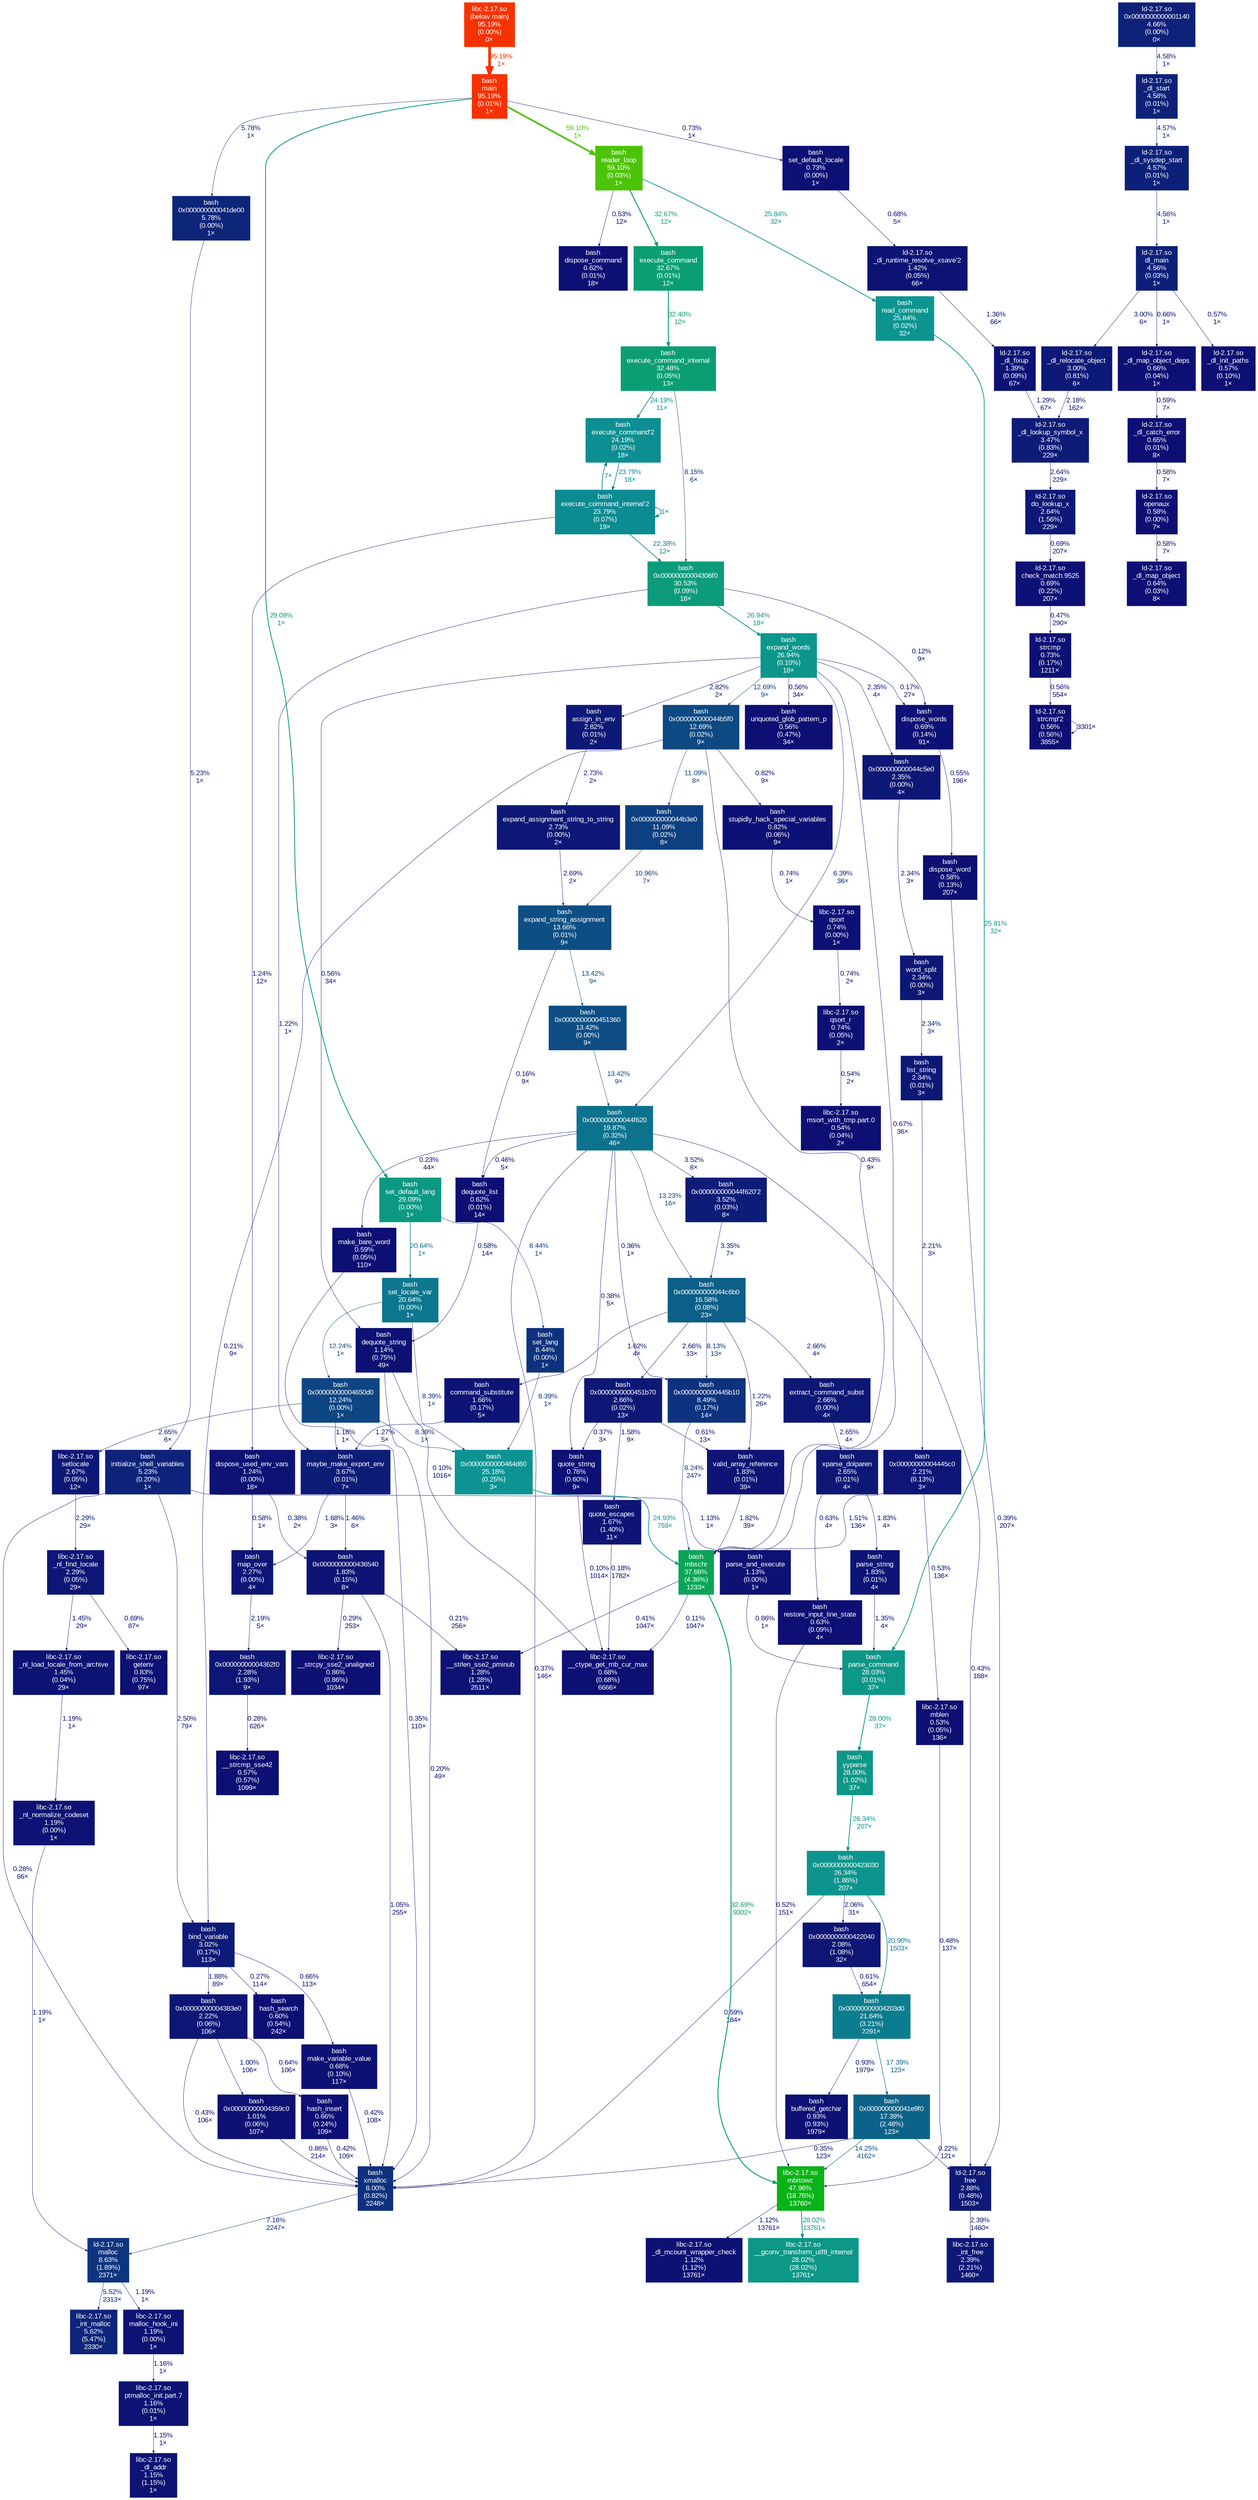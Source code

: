 digraph {
	graph [fontname=Arial, nodesep=0.125, ranksep=0.25];
	node [fontcolor=white, fontname=Arial, height=0, shape=box, style=filled, width=0];
	edge [fontname=Arial];
	"(below main)" [color="#f83101", fontcolor="#ffffff", fontsize="10.00", label="libc-2.17.so\n(below main)\n95.19%\n(0.00%)\n0×"];
	"(below main)" -> main [arrowsize="0.98", color="#f83101", fontcolor="#f83101", fontsize="10.00", label="95.19%\n1×", labeldistance="3.81", penwidth="3.81"];
	"0x0000000000001140" [color="#0d2179", fontcolor="#ffffff", fontsize="10.00", label="ld-2.17.so\n0x0000000000001140\n4.66%\n(0.00%)\n0×"];
	"0x0000000000001140" -> "_dl_start" [arrowsize="0.35", color="#0d2179", fontcolor="#0d2179", fontsize="10.00", label="4.58%\n1×", labeldistance="0.50", penwidth="0.50"];
	"0x000000000041de00" [color="#0d267a", fontcolor="#ffffff", fontsize="10.00", label="bash\n0x000000000041de00\n5.78%\n(0.00%)\n1×"];
	"0x000000000041de00" -> "initialize_shell_variables" [arrowsize="0.35", color="#0d2379", fontcolor="#0d2379", fontsize="10.00", label="5.23%\n1×", labeldistance="0.50", penwidth="0.50"];
	"0x000000000041e9f0" [color="#0c6389", fontcolor="#ffffff", fontsize="10.00", label="bash\n0x000000000041e9f0\n17.39%\n(2.48%)\n123×"];
	"0x000000000041e9f0" -> free [arrowsize="0.35", color="#0d0e73", fontcolor="#0d0e73", fontsize="10.00", label="0.22%\n121×", labeldistance="0.50", penwidth="0.50"];
	"0x000000000041e9f0" -> mbrtowc [arrowsize="0.38", color="#0c5185", fontcolor="#0c5185", fontsize="10.00", label="14.25%\n4162×", labeldistance="0.57", penwidth="0.57"];
	"0x000000000041e9f0" -> xmalloc [arrowsize="0.35", color="#0d0e73", fontcolor="#0d0e73", fontsize="10.00", label="0.35%\n123×", labeldistance="0.50", penwidth="0.50"];
	"0x00000000004203d0" [color="#0c7d8f", fontcolor="#ffffff", fontsize="10.00", label="bash\n0x00000000004203d0\n21.64%\n(3.21%)\n2291×"];
	"0x00000000004203d0" -> "0x000000000041e9f0" [arrowsize="0.42", color="#0c6389", fontcolor="#0c6389", fontsize="10.00", label="17.39%\n123×", labeldistance="0.70", penwidth="0.70"];
	"0x00000000004203d0" -> "buffered_getchar" [arrowsize="0.35", color="#0d1174", fontcolor="#0d1174", fontsize="10.00", label="0.93%\n1979×", labeldistance="0.50", penwidth="0.50"];
	"0x0000000000422040" [color="#0d1575", fontcolor="#ffffff", fontsize="10.00", label="bash\n0x0000000000422040\n2.08%\n(1.08%)\n32×"];
	"0x0000000000422040" -> "0x00000000004203d0" [arrowsize="0.35", color="#0d0f74", fontcolor="#0d0f74", fontsize="10.00", label="0.61%\n654×", labeldistance="0.50", penwidth="0.50"];
	"0x0000000000423030" [color="#0c958e", fontcolor="#ffffff", fontsize="10.00", label="bash\n0x0000000000423030\n26.34%\n(1.86%)\n207×"];
	"0x0000000000423030" -> "0x00000000004203d0" [arrowsize="0.46", color="#0c798e", fontcolor="#0c798e", fontsize="10.00", label="20.90%\n1503×", labeldistance="0.84", penwidth="0.84"];
	"0x0000000000423030" -> "0x0000000000422040" [arrowsize="0.35", color="#0d1575", fontcolor="#0d1575", fontsize="10.00", label="2.06%\n31×", labeldistance="0.50", penwidth="0.50"];
	"0x0000000000423030" -> xmalloc [arrowsize="0.35", color="#0d0f74", fontcolor="#0d0f74", fontsize="10.00", label="0.59%\n184×", labeldistance="0.50", penwidth="0.50"];
	"0x00000000004306f0" [color="#0c9b7b", fontcolor="#ffffff", fontsize="10.00", label="bash\n0x00000000004306f0\n30.53%\n(0.09%)\n18×"];
	"0x00000000004306f0" -> "dispose_words" [arrowsize="0.35", color="#0d0d73", fontcolor="#0d0d73", fontsize="10.00", label="0.12%\n9×", labeldistance="0.50", penwidth="0.50"];
	"0x00000000004306f0" -> "expand_words" [arrowsize="0.52", color="#0c968b", fontcolor="#0c968b", fontsize="10.00", label="26.94%\n18×", labeldistance="1.08", penwidth="1.08"];
	"0x00000000004306f0" -> "maybe_make_export_env" [arrowsize="0.35", color="#0d1274", fontcolor="#0d1274", fontsize="10.00", label="1.22%\n1×", labeldistance="0.50", penwidth="0.50"];
	"0x00000000004359c0" [color="#0d1174", fontcolor="#ffffff", fontsize="10.00", label="bash\n0x00000000004359c0\n1.01%\n(0.06%)\n107×"];
	"0x00000000004359c0" -> xmalloc [arrowsize="0.35", color="#0d1074", fontcolor="#0d1074", fontsize="10.00", label="0.86%\n214×", labeldistance="0.50", penwidth="0.50"];
	"0x00000000004362f0" [color="#0d1676", fontcolor="#ffffff", fontsize="10.00", label="bash\n0x00000000004362f0\n2.28%\n(1.93%)\n9×"];
	"0x00000000004362f0" -> "__strcmp_sse42" [arrowsize="0.35", color="#0d0e73", fontcolor="#0d0e73", fontsize="10.00", label="0.28%\n626×", labeldistance="0.50", penwidth="0.50"];
	"0x0000000000436540" [color="#0d1475", fontcolor="#ffffff", fontsize="10.00", label="bash\n0x0000000000436540\n1.83%\n(0.15%)\n8×"];
	"0x0000000000436540" -> "__strcpy_sse2_unaligned" [arrowsize="0.35", color="#0d0e73", fontcolor="#0d0e73", fontsize="10.00", label="0.29%\n253×", labeldistance="0.50", penwidth="0.50"];
	"0x0000000000436540" -> "__strlen_sse2_pminub" [arrowsize="0.35", color="#0d0e73", fontcolor="#0d0e73", fontsize="10.00", label="0.21%\n256×", labeldistance="0.50", penwidth="0.50"];
	"0x0000000000436540" -> xmalloc [arrowsize="0.35", color="#0d1174", fontcolor="#0d1174", fontsize="10.00", label="1.05%\n255×", labeldistance="0.50", penwidth="0.50"];
	"0x00000000004383e0" [color="#0d1676", fontcolor="#ffffff", fontsize="10.00", label="bash\n0x00000000004383e0\n2.22%\n(0.06%)\n106×"];
	"0x00000000004383e0" -> "0x00000000004359c0" [arrowsize="0.35", color="#0d1174", fontcolor="#0d1174", fontsize="10.00", label="1.00%\n106×", labeldistance="0.50", penwidth="0.50"];
	"0x00000000004383e0" -> "hash_insert" [arrowsize="0.35", color="#0d0f74", fontcolor="#0d0f74", fontsize="10.00", label="0.64%\n106×", labeldistance="0.50", penwidth="0.50"];
	"0x00000000004383e0" -> xmalloc [arrowsize="0.35", color="#0d0f73", fontcolor="#0d0f73", fontsize="10.00", label="0.43%\n106×", labeldistance="0.50", penwidth="0.50"];
	"0x00000000004445c0" [color="#0d1676", fontcolor="#ffffff", fontsize="10.00", label="bash\n0x00000000004445c0\n2.21%\n(0.13%)\n3×"];
	"0x00000000004445c0" -> mblen [arrowsize="0.35", color="#0d0f73", fontcolor="#0d0f73", fontsize="10.00", label="0.53%\n136×", labeldistance="0.50", penwidth="0.50"];
	"0x00000000004445c0" -> mbschr [arrowsize="0.35", color="#0d1375", fontcolor="#0d1375", fontsize="10.00", label="1.51%\n136×", labeldistance="0.50", penwidth="0.50"];
	"0x0000000000445b10" [color="#0d337e", fontcolor="#ffffff", fontsize="10.00", label="bash\n0x0000000000445b10\n8.49%\n(0.17%)\n14×"];
	"0x0000000000445b10" -> mbschr [arrowsize="0.35", color="#0d327d", fontcolor="#0d327d", fontsize="10.00", label="8.24%\n247×", labeldistance="0.50", penwidth="0.50"];
	"0x000000000044b3e0" [color="#0d4081", fontcolor="#ffffff", fontsize="10.00", label="bash\n0x000000000044b3e0\n11.09%\n(0.02%)\n8×"];
	"0x000000000044b3e0" -> "expand_string_assignment" [arrowsize="0.35", color="#0d4081", fontcolor="#0d4081", fontsize="10.00", label="10.96%\n7×", labeldistance="0.50", penwidth="0.50"];
	"0x000000000044b5f0" [color="#0d4983", fontcolor="#ffffff", fontsize="10.00", label="bash\n0x000000000044b5f0\n12.69%\n(0.02%)\n9×"];
	"0x000000000044b5f0" -> "0x000000000044b3e0" [arrowsize="0.35", color="#0d4081", fontcolor="#0d4081", fontsize="10.00", label="11.09%\n8×", labeldistance="0.50", penwidth="0.50"];
	"0x000000000044b5f0" -> "bind_variable" [arrowsize="0.35", color="#0d0e73", fontcolor="#0d0e73", fontsize="10.00", label="0.21%\n9×", labeldistance="0.50", penwidth="0.50"];
	"0x000000000044b5f0" -> mbschr [arrowsize="0.35", color="#0d0f73", fontcolor="#0d0f73", fontsize="10.00", label="0.43%\n9×", labeldistance="0.50", penwidth="0.50"];
	"0x000000000044b5f0" -> "stupidly_hack_special_variables" [arrowsize="0.35", color="#0d1074", fontcolor="#0d1074", fontsize="10.00", label="0.82%\n9×", labeldistance="0.50", penwidth="0.50"];
	"0x000000000044c5e0" [color="#0d1776", fontcolor="#ffffff", fontsize="10.00", label="bash\n0x000000000044c5e0\n2.35%\n(0.00%)\n4×"];
	"0x000000000044c5e0" -> "word_split" [arrowsize="0.35", color="#0d1776", fontcolor="#0d1776", fontsize="10.00", label="2.34%\n3×", labeldistance="0.50", penwidth="0.50"];
	"0x000000000044c6b0" [color="#0c5f88", fontcolor="#ffffff", fontsize="10.00", label="bash\n0x000000000044c6b0\n16.58%\n(0.08%)\n23×"];
	"0x000000000044c6b0" -> "0x0000000000445b10" [arrowsize="0.35", color="#0d317d", fontcolor="#0d317d", fontsize="10.00", label="8.13%\n13×", labeldistance="0.50", penwidth="0.50"];
	"0x000000000044c6b0" -> "0x0000000000451b70" [arrowsize="0.35", color="#0d1876", fontcolor="#0d1876", fontsize="10.00", label="2.66%\n13×", labeldistance="0.50", penwidth="0.50"];
	"0x000000000044c6b0" -> "command_substitute" [arrowsize="0.35", color="#0d1375", fontcolor="#0d1375", fontsize="10.00", label="1.62%\n4×", labeldistance="0.50", penwidth="0.50"];
	"0x000000000044c6b0" -> "extract_command_subst" [arrowsize="0.35", color="#0d1876", fontcolor="#0d1876", fontsize="10.00", label="2.66%\n4×", labeldistance="0.50", penwidth="0.50"];
	"0x000000000044c6b0" -> "valid_array_reference" [arrowsize="0.35", color="#0d1274", fontcolor="#0d1274", fontsize="10.00", label="1.22%\n26×", labeldistance="0.50", penwidth="0.50"];
	"0x000000000044f620" [color="#0c728d", fontcolor="#ffffff", fontsize="10.00", label="bash\n0x000000000044f620\n19.87%\n(0.32%)\n46×"];
	"0x000000000044f620" -> "0x0000000000445b10" [arrowsize="0.35", color="#0d0e73", fontcolor="#0d0e73", fontsize="10.00", label="0.36%\n1×", labeldistance="0.50", penwidth="0.50"];
	"0x000000000044f620" -> "0x000000000044c6b0" [arrowsize="0.36", color="#0d4c84", fontcolor="#0d4c84", fontsize="10.00", label="13.23%\n16×", labeldistance="0.53", penwidth="0.53"];
	"0x000000000044f620" -> "0x000000000044f620'2" [arrowsize="0.35", color="#0d1c77", fontcolor="#0d1c77", fontsize="10.00", label="3.52%\n8×", labeldistance="0.50", penwidth="0.50"];
	"0x000000000044f620" -> "dequote_list" [arrowsize="0.35", color="#0d0f73", fontcolor="#0d0f73", fontsize="10.00", label="0.46%\n5×", labeldistance="0.50", penwidth="0.50"];
	"0x000000000044f620" -> free [arrowsize="0.35", color="#0d0e73", fontcolor="#0d0e73", fontsize="10.00", label="0.43%\n168×", labeldistance="0.50", penwidth="0.50"];
	"0x000000000044f620" -> "make_bare_word" [arrowsize="0.35", color="#0d0e73", fontcolor="#0d0e73", fontsize="10.00", label="0.23%\n44×", labeldistance="0.50", penwidth="0.50"];
	"0x000000000044f620" -> "quote_string" [arrowsize="0.35", color="#0d0e73", fontcolor="#0d0e73", fontsize="10.00", label="0.38%\n5×", labeldistance="0.50", penwidth="0.50"];
	"0x000000000044f620" -> xmalloc [arrowsize="0.35", color="#0d0e73", fontcolor="#0d0e73", fontsize="10.00", label="0.37%\n146×", labeldistance="0.50", penwidth="0.50"];
	"0x000000000044f620'2" [color="#0d1c77", fontcolor="#ffffff", fontsize="10.00", label="bash\n0x000000000044f620'2\n3.52%\n(0.03%)\n8×"];
	"0x000000000044f620'2" -> "0x000000000044c6b0" [arrowsize="0.35", color="#0d1b77", fontcolor="#0d1b77", fontsize="10.00", label="3.35%\n7×", labeldistance="0.50", penwidth="0.50"];
	"0x0000000000451360" [color="#0d4d84", fontcolor="#ffffff", fontsize="10.00", label="bash\n0x0000000000451360\n13.42%\n(0.00%)\n9×"];
	"0x0000000000451360" -> "0x000000000044f620" [arrowsize="0.37", color="#0d4d84", fontcolor="#0d4d84", fontsize="10.00", label="13.42%\n9×", labeldistance="0.54", penwidth="0.54"];
	"0x0000000000451b70" [color="#0d1876", fontcolor="#ffffff", fontsize="10.00", label="bash\n0x0000000000451b70\n2.66%\n(0.02%)\n13×"];
	"0x0000000000451b70" -> "quote_escapes" [arrowsize="0.35", color="#0d1375", fontcolor="#0d1375", fontsize="10.00", label="1.58%\n9×", labeldistance="0.50", penwidth="0.50"];
	"0x0000000000451b70" -> "quote_string" [arrowsize="0.35", color="#0d0e73", fontcolor="#0d0e73", fontsize="10.00", label="0.37%\n3×", labeldistance="0.50", penwidth="0.50"];
	"0x0000000000451b70" -> "valid_array_reference" [arrowsize="0.35", color="#0d0f74", fontcolor="#0d0f74", fontsize="10.00", label="0.61%\n13×", labeldistance="0.50", penwidth="0.50"];
	"0x0000000000464d60" [color="#0c9493", fontcolor="#ffffff", fontsize="10.00", label="bash\n0x0000000000464d60\n25.18%\n(0.25%)\n3×"];
	"0x0000000000464d60" -> mbschr [arrowsize="0.50", color="#0c9393", fontcolor="#0c9393", fontsize="10.00", label="24.93%\n759×", labeldistance="1.00", penwidth="1.00"];
	"0x00000000004650d0" [color="#0d4683", fontcolor="#ffffff", fontsize="10.00", label="bash\n0x00000000004650d0\n12.24%\n(0.00%)\n1×"];
	"0x00000000004650d0" -> "0x0000000000464d60" [arrowsize="0.35", color="#0d337e", fontcolor="#0d337e", fontsize="10.00", label="8.39%\n1×", labeldistance="0.50", penwidth="0.50"];
	"0x00000000004650d0" -> "maybe_make_export_env" [arrowsize="0.35", color="#0d1274", fontcolor="#0d1274", fontsize="10.00", label="1.18%\n1×", labeldistance="0.50", penwidth="0.50"];
	"0x00000000004650d0" -> setlocale [arrowsize="0.35", color="#0d1876", fontcolor="#0d1876", fontsize="10.00", label="2.65%\n6×", labeldistance="0.50", penwidth="0.50"];
	"__ctype_get_mb_cur_max" [color="#0d1074", fontcolor="#ffffff", fontsize="10.00", label="libc-2.17.so\n__ctype_get_mb_cur_max\n0.68%\n(0.68%)\n6666×"];
	"__gconv_transform_utf8_internal" [color="#0c9787", fontcolor="#ffffff", fontsize="10.00", label="libc-2.17.so\n__gconv_transform_utf8_internal\n28.02%\n(28.02%)\n13761×"];
	"__strcmp_sse42" [color="#0d0f73", fontcolor="#ffffff", fontsize="10.00", label="libc-2.17.so\n__strcmp_sse42\n0.57%\n(0.57%)\n1099×"];
	"__strcpy_sse2_unaligned" [color="#0d1074", fontcolor="#ffffff", fontsize="10.00", label="libc-2.17.so\n__strcpy_sse2_unaligned\n0.86%\n(0.86%)\n1034×"];
	"__strlen_sse2_pminub" [color="#0d1274", fontcolor="#ffffff", fontsize="10.00", label="libc-2.17.so\n__strlen_sse2_pminub\n1.28%\n(1.28%)\n2511×"];
	"_dl_addr" [color="#0d1274", fontcolor="#ffffff", fontsize="10.00", label="libc-2.17.so\n_dl_addr\n1.15%\n(1.15%)\n1×"];
	"_dl_catch_error" [color="#0d0f74", fontcolor="#ffffff", fontsize="10.00", label="ld-2.17.so\n_dl_catch_error\n0.65%\n(0.01%)\n8×"];
	"_dl_catch_error" -> openaux [arrowsize="0.35", color="#0d0f73", fontcolor="#0d0f73", fontsize="10.00", label="0.58%\n7×", labeldistance="0.50", penwidth="0.50"];
	"_dl_fixup" [color="#0d1375", fontcolor="#ffffff", fontsize="10.00", label="ld-2.17.so\n_dl_fixup\n1.39%\n(0.09%)\n67×"];
	"_dl_fixup" -> "_dl_lookup_symbol_x" [arrowsize="0.35", color="#0d1274", fontcolor="#0d1274", fontsize="10.00", label="1.29%\n67×", labeldistance="0.50", penwidth="0.50"];
	"_dl_init_paths" [color="#0d0f73", fontcolor="#ffffff", fontsize="10.00", label="ld-2.17.so\n_dl_init_paths\n0.57%\n(0.10%)\n1×"];
	"_dl_lookup_symbol_x" [color="#0d1c77", fontcolor="#ffffff", fontsize="10.00", label="ld-2.17.so\n_dl_lookup_symbol_x\n3.47%\n(0.83%)\n229×"];
	"_dl_lookup_symbol_x" -> "do_lookup_x" [arrowsize="0.35", color="#0d1876", fontcolor="#0d1876", fontsize="10.00", label="2.64%\n229×", labeldistance="0.50", penwidth="0.50"];
	"_dl_map_object" [color="#0d0f74", fontcolor="#ffffff", fontsize="10.00", label="ld-2.17.so\n_dl_map_object\n0.64%\n(0.03%)\n8×"];
	"_dl_map_object_deps" [color="#0d0f74", fontcolor="#ffffff", fontsize="10.00", label="ld-2.17.so\n_dl_map_object_deps\n0.66%\n(0.04%)\n1×"];
	"_dl_map_object_deps" -> "_dl_catch_error" [arrowsize="0.35", color="#0d0f74", fontcolor="#0d0f74", fontsize="10.00", label="0.59%\n7×", labeldistance="0.50", penwidth="0.50"];
	"_dl_mcount_wrapper_check" [color="#0d1174", fontcolor="#ffffff", fontsize="10.00", label="libc-2.17.so\n_dl_mcount_wrapper_check\n1.12%\n(1.12%)\n13761×"];
	"_dl_relocate_object" [color="#0d1977", fontcolor="#ffffff", fontsize="10.00", label="ld-2.17.so\n_dl_relocate_object\n3.00%\n(0.81%)\n6×"];
	"_dl_relocate_object" -> "_dl_lookup_symbol_x" [arrowsize="0.35", color="#0d1676", fontcolor="#0d1676", fontsize="10.00", label="2.18%\n162×", labeldistance="0.50", penwidth="0.50"];
	"_dl_runtime_resolve_xsave'2" [color="#0d1375", fontcolor="#ffffff", fontsize="10.00", label="ld-2.17.so\n_dl_runtime_resolve_xsave'2\n1.42%\n(0.05%)\n66×"];
	"_dl_runtime_resolve_xsave'2" -> "_dl_fixup" [arrowsize="0.35", color="#0d1274", fontcolor="#0d1274", fontsize="10.00", label="1.36%\n66×", labeldistance="0.50", penwidth="0.50"];
	"_dl_start" [color="#0d2179", fontcolor="#ffffff", fontsize="10.00", label="ld-2.17.so\n_dl_start\n4.58%\n(0.01%)\n1×"];
	"_dl_start" -> "_dl_sysdep_start" [arrowsize="0.35", color="#0d2079", fontcolor="#0d2079", fontsize="10.00", label="4.57%\n1×", labeldistance="0.50", penwidth="0.50"];
	"_dl_sysdep_start" [color="#0d2079", fontcolor="#ffffff", fontsize="10.00", label="ld-2.17.so\n_dl_sysdep_start\n4.57%\n(0.01%)\n1×"];
	"_dl_sysdep_start" -> "dl_main" [arrowsize="0.35", color="#0d2079", fontcolor="#0d2079", fontsize="10.00", label="4.56%\n1×", labeldistance="0.50", penwidth="0.50"];
	"_int_free" [color="#0d1776", fontcolor="#ffffff", fontsize="10.00", label="libc-2.17.so\n_int_free\n2.39%\n(2.21%)\n1460×"];
	"_int_malloc" [color="#0d257a", fontcolor="#ffffff", fontsize="10.00", label="libc-2.17.so\n_int_malloc\n5.62%\n(5.47%)\n2330×"];
	"_nl_find_locale" [color="#0d1676", fontcolor="#ffffff", fontsize="10.00", label="libc-2.17.so\n_nl_find_locale\n2.29%\n(0.05%)\n29×"];
	"_nl_find_locale" -> "_nl_load_locale_from_archive" [arrowsize="0.35", color="#0d1375", fontcolor="#0d1375", fontsize="10.00", label="1.45%\n29×", labeldistance="0.50", penwidth="0.50"];
	"_nl_find_locale" -> getenv [arrowsize="0.35", color="#0d1074", fontcolor="#0d1074", fontsize="10.00", label="0.69%\n87×", labeldistance="0.50", penwidth="0.50"];
	"_nl_load_locale_from_archive" [color="#0d1375", fontcolor="#ffffff", fontsize="10.00", label="libc-2.17.so\n_nl_load_locale_from_archive\n1.45%\n(0.04%)\n29×"];
	"_nl_load_locale_from_archive" -> "_nl_normalize_codeset" [arrowsize="0.35", color="#0d1274", fontcolor="#0d1274", fontsize="10.00", label="1.19%\n1×", labeldistance="0.50", penwidth="0.50"];
	"_nl_normalize_codeset" [color="#0d1274", fontcolor="#ffffff", fontsize="10.00", label="libc-2.17.so\n_nl_normalize_codeset\n1.19%\n(0.00%)\n1×"];
	"_nl_normalize_codeset" -> malloc [arrowsize="0.35", color="#0d1274", fontcolor="#0d1274", fontsize="10.00", label="1.19%\n1×", labeldistance="0.50", penwidth="0.50"];
	"assign_in_env" [color="#0d1976", fontcolor="#ffffff", fontsize="10.00", label="bash\nassign_in_env\n2.82%\n(0.01%)\n2×"];
	"assign_in_env" -> "expand_assignment_string_to_string" [arrowsize="0.35", color="#0d1876", fontcolor="#0d1876", fontsize="10.00", label="2.73%\n2×", labeldistance="0.50", penwidth="0.50"];
	"bind_variable" [color="#0d1a77", fontcolor="#ffffff", fontsize="10.00", label="bash\nbind_variable\n3.02%\n(0.17%)\n113×"];
	"bind_variable" -> "0x00000000004383e0" [arrowsize="0.35", color="#0d1575", fontcolor="#0d1575", fontsize="10.00", label="1.88%\n89×", labeldistance="0.50", penwidth="0.50"];
	"bind_variable" -> "hash_search" [arrowsize="0.35", color="#0d0e73", fontcolor="#0d0e73", fontsize="10.00", label="0.27%\n114×", labeldistance="0.50", penwidth="0.50"];
	"bind_variable" -> "make_variable_value" [arrowsize="0.35", color="#0d0f74", fontcolor="#0d0f74", fontsize="10.00", label="0.66%\n113×", labeldistance="0.50", penwidth="0.50"];
	"buffered_getchar" [color="#0d1174", fontcolor="#ffffff", fontsize="10.00", label="bash\nbuffered_getchar\n0.93%\n(0.93%)\n1979×"];
	"check_match.9525" [color="#0d1074", fontcolor="#ffffff", fontsize="10.00", label="ld-2.17.so\ncheck_match.9525\n0.69%\n(0.22%)\n207×"];
	"check_match.9525" -> strcmp [arrowsize="0.35", color="#0d0f73", fontcolor="#0d0f73", fontsize="10.00", label="0.47%\n290×", labeldistance="0.50", penwidth="0.50"];
	"command_substitute" [color="#0d1475", fontcolor="#ffffff", fontsize="10.00", label="bash\ncommand_substitute\n1.66%\n(0.17%)\n5×"];
	"command_substitute" -> "maybe_make_export_env" [arrowsize="0.35", color="#0d1274", fontcolor="#0d1274", fontsize="10.00", label="1.27%\n5×", labeldistance="0.50", penwidth="0.50"];
	"dequote_list" [color="#0d0f74", fontcolor="#ffffff", fontsize="10.00", label="bash\ndequote_list\n0.62%\n(0.01%)\n14×"];
	"dequote_list" -> "dequote_string" [arrowsize="0.35", color="#0d0f73", fontcolor="#0d0f73", fontsize="10.00", label="0.58%\n14×", labeldistance="0.50", penwidth="0.50"];
	"dequote_string" [color="#0d1174", fontcolor="#ffffff", fontsize="10.00", label="bash\ndequote_string\n1.14%\n(0.75%)\n49×"];
	"dequote_string" -> "__ctype_get_mb_cur_max" [arrowsize="0.35", color="#0d0d73", fontcolor="#0d0d73", fontsize="10.00", label="0.10%\n1016×", labeldistance="0.50", penwidth="0.50"];
	"dequote_string" -> xmalloc [arrowsize="0.35", color="#0d0e73", fontcolor="#0d0e73", fontsize="10.00", label="0.20%\n49×", labeldistance="0.50", penwidth="0.50"];
	"dispose_command" [color="#0d0f74", fontcolor="#ffffff", fontsize="10.00", label="bash\ndispose_command\n0.62%\n(0.01%)\n18×"];
	"dispose_used_env_vars" [color="#0d1274", fontcolor="#ffffff", fontsize="10.00", label="bash\ndispose_used_env_vars\n1.24%\n(0.00%)\n18×"];
	"dispose_used_env_vars" -> "0x0000000000436540" [arrowsize="0.35", color="#0d0e73", fontcolor="#0d0e73", fontsize="10.00", label="0.38%\n2×", labeldistance="0.50", penwidth="0.50"];
	"dispose_used_env_vars" -> "map_over" [arrowsize="0.35", color="#0d0f73", fontcolor="#0d0f73", fontsize="10.00", label="0.58%\n1×", labeldistance="0.50", penwidth="0.50"];
	"dispose_word" [color="#0d0f73", fontcolor="#ffffff", fontsize="10.00", label="bash\ndispose_word\n0.58%\n(0.13%)\n207×"];
	"dispose_word" -> free [arrowsize="0.35", color="#0d0e73", fontcolor="#0d0e73", fontsize="10.00", label="0.39%\n207×", labeldistance="0.50", penwidth="0.50"];
	"dispose_words" [color="#0d1074", fontcolor="#ffffff", fontsize="10.00", label="bash\ndispose_words\n0.69%\n(0.14%)\n91×"];
	"dispose_words" -> "dispose_word" [arrowsize="0.35", color="#0d0f73", fontcolor="#0d0f73", fontsize="10.00", label="0.55%\n196×", labeldistance="0.50", penwidth="0.50"];
	"dl_main" [color="#0d2079", fontcolor="#ffffff", fontsize="10.00", label="ld-2.17.so\ndl_main\n4.56%\n(0.03%)\n1×"];
	"dl_main" -> "_dl_init_paths" [arrowsize="0.35", color="#0d0f73", fontcolor="#0d0f73", fontsize="10.00", label="0.57%\n1×", labeldistance="0.50", penwidth="0.50"];
	"dl_main" -> "_dl_map_object_deps" [arrowsize="0.35", color="#0d0f74", fontcolor="#0d0f74", fontsize="10.00", label="0.66%\n1×", labeldistance="0.50", penwidth="0.50"];
	"dl_main" -> "_dl_relocate_object" [arrowsize="0.35", color="#0d1977", fontcolor="#0d1977", fontsize="10.00", label="3.00%\n6×", labeldistance="0.50", penwidth="0.50"];
	"do_lookup_x" [color="#0d1876", fontcolor="#ffffff", fontsize="10.00", label="ld-2.17.so\ndo_lookup_x\n2.64%\n(1.56%)\n229×"];
	"do_lookup_x" -> "check_match.9525" [arrowsize="0.35", color="#0d1074", fontcolor="#0d1074", fontsize="10.00", label="0.69%\n207×", labeldistance="0.50", penwidth="0.50"];
	"execute_command" [color="#0b9e71", fontcolor="#ffffff", fontsize="10.00", label="bash\nexecute_command\n32.67%\n(0.01%)\n12×"];
	"execute_command" -> "execute_command_internal" [arrowsize="0.57", color="#0b9d72", fontcolor="#0b9d72", fontsize="10.00", label="32.40%\n12×", labeldistance="1.30", penwidth="1.30"];
	"execute_command'2" [color="#0c8e92", fontcolor="#ffffff", fontsize="10.00", label="bash\nexecute_command'2\n24.19%\n(0.02%)\n18×"];
	"execute_command'2" -> "execute_command_internal'2" [arrowsize="0.49", color="#0c8b92", fontcolor="#0c8b92", fontsize="10.00", label="23.79%\n18×", labeldistance="0.95", penwidth="0.95"];
	"execute_command_internal" [color="#0b9e72", fontcolor="#ffffff", fontsize="10.00", label="bash\nexecute_command_internal\n32.48%\n(0.05%)\n13×"];
	"execute_command_internal" -> "0x00000000004306f0" [arrowsize="0.35", color="#0d317d", fontcolor="#0d317d", fontsize="10.00", label="8.15%\n6×", labeldistance="0.50", penwidth="0.50"];
	"execute_command_internal" -> "execute_command'2" [arrowsize="0.49", color="#0c8e92", fontcolor="#0c8e92", fontsize="10.00", label="24.19%\n11×", labeldistance="0.97", penwidth="0.97"];
	"execute_command_internal'2" [color="#0c8b92", fontcolor="#ffffff", fontsize="10.00", label="bash\nexecute_command_internal'2\n23.79%\n(0.07%)\n19×"];
	"execute_command_internal'2" -> "0x00000000004306f0" [arrowsize="0.47", color="#0c8290", fontcolor="#0c8290", fontsize="10.00", label="22.38%\n12×", labeldistance="0.90", penwidth="0.90"];
	"execute_command_internal'2" -> "dispose_used_env_vars" [arrowsize="0.35", color="#0d1274", fontcolor="#0d1274", fontsize="10.00", label="1.24%\n12×", labeldistance="0.50", penwidth="0.50"];
	"execute_command_internal'2" -> "execute_command'2" [arrowsize="0.49", color="#0c8b92", fontcolor="#0c8b92", fontsize="10.00", label="7×", labeldistance="0.95", penwidth="0.95"];
	"execute_command_internal'2" -> "execute_command_internal'2" [arrowsize="0.49", color="#0c8b92", fontcolor="#0c8b92", fontsize="10.00", label="1×", labeldistance="0.95", penwidth="0.95"];
	"expand_assignment_string_to_string" [color="#0d1876", fontcolor="#ffffff", fontsize="10.00", label="bash\nexpand_assignment_string_to_string\n2.73%\n(0.00%)\n2×"];
	"expand_assignment_string_to_string" -> "expand_string_assignment" [arrowsize="0.35", color="#0d1876", fontcolor="#0d1876", fontsize="10.00", label="2.69%\n2×", labeldistance="0.50", penwidth="0.50"];
	"expand_string_assignment" [color="#0d4e84", fontcolor="#ffffff", fontsize="10.00", label="bash\nexpand_string_assignment\n13.66%\n(0.01%)\n9×"];
	"expand_string_assignment" -> "0x0000000000451360" [arrowsize="0.37", color="#0d4d84", fontcolor="#0d4d84", fontsize="10.00", label="13.42%\n9×", labeldistance="0.54", penwidth="0.54"];
	"expand_string_assignment" -> "dequote_list" [arrowsize="0.35", color="#0d0d73", fontcolor="#0d0d73", fontsize="10.00", label="0.16%\n9×", labeldistance="0.50", penwidth="0.50"];
	"expand_words" [color="#0c968b", fontcolor="#ffffff", fontsize="10.00", label="bash\nexpand_words\n26.94%\n(0.10%)\n18×"];
	"expand_words" -> "0x000000000044b5f0" [arrowsize="0.36", color="#0d4983", fontcolor="#0d4983", fontsize="10.00", label="12.69%\n9×", labeldistance="0.51", penwidth="0.51"];
	"expand_words" -> "0x000000000044c5e0" [arrowsize="0.35", color="#0d1776", fontcolor="#0d1776", fontsize="10.00", label="2.35%\n4×", labeldistance="0.50", penwidth="0.50"];
	"expand_words" -> "0x000000000044f620" [arrowsize="0.35", color="#0d297b", fontcolor="#0d297b", fontsize="10.00", label="6.39%\n36×", labeldistance="0.50", penwidth="0.50"];
	"expand_words" -> "assign_in_env" [arrowsize="0.35", color="#0d1976", fontcolor="#0d1976", fontsize="10.00", label="2.82%\n2×", labeldistance="0.50", penwidth="0.50"];
	"expand_words" -> "dequote_string" [arrowsize="0.35", color="#0d0f73", fontcolor="#0d0f73", fontsize="10.00", label="0.56%\n34×", labeldistance="0.50", penwidth="0.50"];
	"expand_words" -> "dispose_words" [arrowsize="0.35", color="#0d0d73", fontcolor="#0d0d73", fontsize="10.00", label="0.17%\n27×", labeldistance="0.50", penwidth="0.50"];
	"expand_words" -> mbschr [arrowsize="0.35", color="#0d1074", fontcolor="#0d1074", fontsize="10.00", label="0.67%\n36×", labeldistance="0.50", penwidth="0.50"];
	"expand_words" -> "unquoted_glob_pattern_p" [arrowsize="0.35", color="#0d0f73", fontcolor="#0d0f73", fontsize="10.00", label="0.56%\n34×", labeldistance="0.50", penwidth="0.50"];
	"extract_command_subst" [color="#0d1876", fontcolor="#ffffff", fontsize="10.00", label="bash\nextract_command_subst\n2.66%\n(0.00%)\n4×"];
	"extract_command_subst" -> "xparse_dolparen" [arrowsize="0.35", color="#0d1876", fontcolor="#0d1876", fontsize="10.00", label="2.65%\n4×", labeldistance="0.50", penwidth="0.50"];
	free [color="#0d1976", fontcolor="#ffffff", fontsize="10.00", label="ld-2.17.so\nfree\n2.88%\n(0.48%)\n1503×"];
	free -> "_int_free" [arrowsize="0.35", color="#0d1776", fontcolor="#0d1776", fontsize="10.00", label="2.39%\n1460×", labeldistance="0.50", penwidth="0.50"];
	getenv [color="#0d1074", fontcolor="#ffffff", fontsize="10.00", label="libc-2.17.so\ngetenv\n0.83%\n(0.75%)\n97×"];
	"hash_insert" [color="#0d0f74", fontcolor="#ffffff", fontsize="10.00", label="bash\nhash_insert\n0.66%\n(0.24%)\n109×"];
	"hash_insert" -> xmalloc [arrowsize="0.35", color="#0d0e73", fontcolor="#0d0e73", fontsize="10.00", label="0.42%\n109×", labeldistance="0.50", penwidth="0.50"];
	"hash_search" [color="#0d0f74", fontcolor="#ffffff", fontsize="10.00", label="bash\nhash_search\n0.60%\n(0.54%)\n242×"];
	"initialize_shell_variables" [color="#0d2379", fontcolor="#ffffff", fontsize="10.00", label="bash\ninitialize_shell_variables\n5.23%\n(0.20%)\n1×"];
	"initialize_shell_variables" -> "bind_variable" [arrowsize="0.35", color="#0d1776", fontcolor="#0d1776", fontsize="10.00", label="2.50%\n79×", labeldistance="0.50", penwidth="0.50"];
	"initialize_shell_variables" -> "parse_and_execute" [arrowsize="0.35", color="#0d1174", fontcolor="#0d1174", fontsize="10.00", label="1.13%\n1×", labeldistance="0.50", penwidth="0.50"];
	"initialize_shell_variables" -> xmalloc [arrowsize="0.35", color="#0d0e73", fontcolor="#0d0e73", fontsize="10.00", label="0.28%\n66×", labeldistance="0.50", penwidth="0.50"];
	"list_string" [color="#0d1776", fontcolor="#ffffff", fontsize="10.00", label="bash\nlist_string\n2.34%\n(0.01%)\n3×"];
	"list_string" -> "0x00000000004445c0" [arrowsize="0.35", color="#0d1676", fontcolor="#0d1676", fontsize="10.00", label="2.21%\n3×", labeldistance="0.50", penwidth="0.50"];
	main [color="#f83101", fontcolor="#ffffff", fontsize="10.00", label="bash\nmain\n95.19%\n(0.01%)\n1×"];
	main -> "0x000000000041de00" [arrowsize="0.35", color="#0d267a", fontcolor="#0d267a", fontsize="10.00", label="5.78%\n1×", labeldistance="0.50", penwidth="0.50"];
	main -> "reader_loop" [arrowsize="0.77", color="#4cc308", fontcolor="#4cc308", fontsize="10.00", label="59.10%\n1×", labeldistance="2.36", penwidth="2.36"];
	main -> "set_default_lang" [arrowsize="0.54", color="#0c9982", fontcolor="#0c9982", fontsize="10.00", label="29.09%\n1×", labeldistance="1.16", penwidth="1.16"];
	main -> "set_default_locale" [arrowsize="0.35", color="#0d1074", fontcolor="#0d1074", fontsize="10.00", label="0.73%\n1×", labeldistance="0.50", penwidth="0.50"];
	"make_bare_word" [color="#0d0f74", fontcolor="#ffffff", fontsize="10.00", label="bash\nmake_bare_word\n0.59%\n(0.05%)\n110×"];
	"make_bare_word" -> xmalloc [arrowsize="0.35", color="#0d0e73", fontcolor="#0d0e73", fontsize="10.00", label="0.35%\n110×", labeldistance="0.50", penwidth="0.50"];
	"make_variable_value" [color="#0d1074", fontcolor="#ffffff", fontsize="10.00", label="bash\nmake_variable_value\n0.68%\n(0.10%)\n117×"];
	"make_variable_value" -> xmalloc [arrowsize="0.35", color="#0d0e73", fontcolor="#0d0e73", fontsize="10.00", label="0.42%\n108×", labeldistance="0.50", penwidth="0.50"];
	malloc [color="#0d347e", fontcolor="#ffffff", fontsize="10.00", label="ld-2.17.so\nmalloc\n8.63%\n(1.89%)\n2371×"];
	malloc -> "_int_malloc" [arrowsize="0.35", color="#0d257a", fontcolor="#0d257a", fontsize="10.00", label="5.52%\n2313×", labeldistance="0.50", penwidth="0.50"];
	malloc -> "malloc_hook_ini" [arrowsize="0.35", color="#0d1274", fontcolor="#0d1274", fontsize="10.00", label="1.19%\n1×", labeldistance="0.50", penwidth="0.50"];
	"malloc_hook_ini" [color="#0d1274", fontcolor="#ffffff", fontsize="10.00", label="libc-2.17.so\nmalloc_hook_ini\n1.19%\n(0.00%)\n1×"];
	"malloc_hook_ini" -> "ptmalloc_init.part.7" [arrowsize="0.35", color="#0d1274", fontcolor="#0d1274", fontsize="10.00", label="1.16%\n1×", labeldistance="0.50", penwidth="0.50"];
	"map_over" [color="#0d1676", fontcolor="#ffffff", fontsize="10.00", label="bash\nmap_over\n2.27%\n(0.00%)\n4×"];
	"map_over" -> "0x00000000004362f0" [arrowsize="0.35", color="#0d1676", fontcolor="#0d1676", fontsize="10.00", label="2.19%\n5×", labeldistance="0.50", penwidth="0.50"];
	"maybe_make_export_env" [color="#0d1c77", fontcolor="#ffffff", fontsize="10.00", label="bash\nmaybe_make_export_env\n3.67%\n(0.01%)\n7×"];
	"maybe_make_export_env" -> "0x0000000000436540" [arrowsize="0.35", color="#0d1375", fontcolor="#0d1375", fontsize="10.00", label="1.46%\n6×", labeldistance="0.50", penwidth="0.50"];
	"maybe_make_export_env" -> "map_over" [arrowsize="0.35", color="#0d1475", fontcolor="#0d1475", fontsize="10.00", label="1.68%\n3×", labeldistance="0.50", penwidth="0.50"];
	mblen [color="#0d0f73", fontcolor="#ffffff", fontsize="10.00", label="libc-2.17.so\nmblen\n0.53%\n(0.05%)\n136×"];
	mblen -> mbrtowc [arrowsize="0.35", color="#0d0f73", fontcolor="#0d0f73", fontsize="10.00", label="0.48%\n137×", labeldistance="0.50", penwidth="0.50"];
	mbrtowc [color="#0ab318", fontcolor="#ffffff", fontsize="10.00", label="libc-2.17.so\nmbrtowc\n47.96%\n(18.76%)\n13760×"];
	mbrtowc -> "__gconv_transform_utf8_internal" [arrowsize="0.53", color="#0c9787", fontcolor="#0c9787", fontsize="10.00", label="28.02%\n13761×", labeldistance="1.12", penwidth="1.12"];
	mbrtowc -> "_dl_mcount_wrapper_check" [arrowsize="0.35", color="#0d1174", fontcolor="#0d1174", fontsize="10.00", label="1.12%\n13761×", labeldistance="0.50", penwidth="0.50"];
	mbschr [color="#0ba557", fontcolor="#ffffff", fontsize="10.00", label="bash\nmbschr\n37.66%\n(4.36%)\n1233×"];
	mbschr -> "__ctype_get_mb_cur_max" [arrowsize="0.35", color="#0d0d73", fontcolor="#0d0d73", fontsize="10.00", label="0.11%\n1047×", labeldistance="0.50", penwidth="0.50"];
	mbschr -> "__strlen_sse2_pminub" [arrowsize="0.35", color="#0d0e73", fontcolor="#0d0e73", fontsize="10.00", label="0.41%\n1047×", labeldistance="0.50", penwidth="0.50"];
	mbschr -> mbrtowc [arrowsize="0.57", color="#0b9e71", fontcolor="#0b9e71", fontsize="10.00", label="32.69%\n9302×", labeldistance="1.31", penwidth="1.31"];
	"msort_with_tmp.part.0" [color="#0d0f73", fontcolor="#ffffff", fontsize="10.00", label="libc-2.17.so\nmsort_with_tmp.part.0\n0.54%\n(0.04%)\n2×"];
	openaux [color="#0d0f73", fontcolor="#ffffff", fontsize="10.00", label="ld-2.17.so\nopenaux\n0.58%\n(0.00%)\n7×"];
	openaux -> "_dl_map_object" [arrowsize="0.35", color="#0d0f73", fontcolor="#0d0f73", fontsize="10.00", label="0.58%\n7×", labeldistance="0.50", penwidth="0.50"];
	"parse_and_execute" [color="#0d1174", fontcolor="#ffffff", fontsize="10.00", label="bash\nparse_and_execute\n1.13%\n(0.00%)\n1×"];
	"parse_and_execute" -> "parse_command" [arrowsize="0.35", color="#0d1074", fontcolor="#0d1074", fontsize="10.00", label="0.86%\n1×", labeldistance="0.50", penwidth="0.50"];
	"parse_command" [color="#0c9787", fontcolor="#ffffff", fontsize="10.00", label="bash\nparse_command\n28.03%\n(0.01%)\n37×"];
	"parse_command" -> yyparse [arrowsize="0.53", color="#0c9787", fontcolor="#0c9787", fontsize="10.00", label="28.00%\n37×", labeldistance="1.12", penwidth="1.12"];
	"parse_string" [color="#0d1475", fontcolor="#ffffff", fontsize="10.00", label="bash\nparse_string\n1.83%\n(0.01%)\n4×"];
	"parse_string" -> "parse_command" [arrowsize="0.35", color="#0d1274", fontcolor="#0d1274", fontsize="10.00", label="1.35%\n4×", labeldistance="0.50", penwidth="0.50"];
	"ptmalloc_init.part.7" [color="#0d1274", fontcolor="#ffffff", fontsize="10.00", label="libc-2.17.so\nptmalloc_init.part.7\n1.16%\n(0.01%)\n1×"];
	"ptmalloc_init.part.7" -> "_dl_addr" [arrowsize="0.35", color="#0d1274", fontcolor="#0d1274", fontsize="10.00", label="1.15%\n1×", labeldistance="0.50", penwidth="0.50"];
	qsort [color="#0d1074", fontcolor="#ffffff", fontsize="10.00", label="libc-2.17.so\nqsort\n0.74%\n(0.00%)\n1×"];
	qsort -> "qsort_r" [arrowsize="0.35", color="#0d1074", fontcolor="#0d1074", fontsize="10.00", label="0.74%\n2×", labeldistance="0.50", penwidth="0.50"];
	"qsort_r" [color="#0d1074", fontcolor="#ffffff", fontsize="10.00", label="libc-2.17.so\nqsort_r\n0.74%\n(0.05%)\n2×"];
	"qsort_r" -> "msort_with_tmp.part.0" [arrowsize="0.35", color="#0d0f73", fontcolor="#0d0f73", fontsize="10.00", label="0.54%\n2×", labeldistance="0.50", penwidth="0.50"];
	"quote_escapes" [color="#0d1475", fontcolor="#ffffff", fontsize="10.00", label="bash\nquote_escapes\n1.67%\n(1.40%)\n11×"];
	"quote_escapes" -> "__ctype_get_mb_cur_max" [arrowsize="0.35", color="#0d0d73", fontcolor="#0d0d73", fontsize="10.00", label="0.18%\n1782×", labeldistance="0.50", penwidth="0.50"];
	"quote_string" [color="#0d1074", fontcolor="#ffffff", fontsize="10.00", label="bash\nquote_string\n0.76%\n(0.60%)\n9×"];
	"quote_string" -> "__ctype_get_mb_cur_max" [arrowsize="0.35", color="#0d0d73", fontcolor="#0d0d73", fontsize="10.00", label="0.10%\n1014×", labeldistance="0.50", penwidth="0.50"];
	"read_command" [color="#0c9590", fontcolor="#ffffff", fontsize="10.00", label="bash\nread_command\n25.84%\n(0.02%)\n32×"];
	"read_command" -> "parse_command" [arrowsize="0.51", color="#0c9590", fontcolor="#0c9590", fontsize="10.00", label="25.81%\n32×", labeldistance="1.03", penwidth="1.03"];
	"reader_loop" [color="#4cc308", fontcolor="#ffffff", fontsize="10.00", label="bash\nreader_loop\n59.10%\n(0.03%)\n1×"];
	"reader_loop" -> "dispose_command" [arrowsize="0.35", color="#0d0f73", fontcolor="#0d0f73", fontsize="10.00", label="0.53%\n12×", labeldistance="0.50", penwidth="0.50"];
	"reader_loop" -> "execute_command" [arrowsize="0.57", color="#0b9e71", fontcolor="#0b9e71", fontsize="10.00", label="32.67%\n12×", labeldistance="1.31", penwidth="1.31"];
	"reader_loop" -> "read_command" [arrowsize="0.51", color="#0c9590", fontcolor="#0c9590", fontsize="10.00", label="25.84%\n32×", labeldistance="1.03", penwidth="1.03"];
	"restore_input_line_state" [color="#0d0f74", fontcolor="#ffffff", fontsize="10.00", label="bash\nrestore_input_line_state\n0.63%\n(0.09%)\n4×"];
	"restore_input_line_state" -> mbrtowc [arrowsize="0.35", color="#0d0f73", fontcolor="#0d0f73", fontsize="10.00", label="0.52%\n151×", labeldistance="0.50", penwidth="0.50"];
	"set_default_lang" [color="#0c9982", fontcolor="#ffffff", fontsize="10.00", label="bash\nset_default_lang\n29.09%\n(0.00%)\n1×"];
	"set_default_lang" -> "set_lang" [arrowsize="0.35", color="#0d337e", fontcolor="#0d337e", fontsize="10.00", label="8.44%\n1×", labeldistance="0.50", penwidth="0.50"];
	"set_default_lang" -> "set_locale_var" [arrowsize="0.45", color="#0c778e", fontcolor="#0c778e", fontsize="10.00", label="20.64%\n1×", labeldistance="0.83", penwidth="0.83"];
	"set_default_locale" [color="#0d1074", fontcolor="#ffffff", fontsize="10.00", label="bash\nset_default_locale\n0.73%\n(0.00%)\n1×"];
	"set_default_locale" -> "_dl_runtime_resolve_xsave'2" [arrowsize="0.35", color="#0d1074", fontcolor="#0d1074", fontsize="10.00", label="0.68%\n5×", labeldistance="0.50", penwidth="0.50"];
	"set_lang" [color="#0d337e", fontcolor="#ffffff", fontsize="10.00", label="bash\nset_lang\n8.44%\n(0.00%)\n1×"];
	"set_lang" -> "0x0000000000464d60" [arrowsize="0.35", color="#0d337e", fontcolor="#0d337e", fontsize="10.00", label="8.39%\n1×", labeldistance="0.50", penwidth="0.50"];
	"set_locale_var" [color="#0c778e", fontcolor="#ffffff", fontsize="10.00", label="bash\nset_locale_var\n20.64%\n(0.00%)\n1×"];
	"set_locale_var" -> "0x0000000000464d60" [arrowsize="0.35", color="#0d337e", fontcolor="#0d337e", fontsize="10.00", label="8.39%\n1×", labeldistance="0.50", penwidth="0.50"];
	"set_locale_var" -> "0x00000000004650d0" [arrowsize="0.35", color="#0d4683", fontcolor="#0d4683", fontsize="10.00", label="12.24%\n1×", labeldistance="0.50", penwidth="0.50"];
	setlocale [color="#0d1876", fontcolor="#ffffff", fontsize="10.00", label="libc-2.17.so\nsetlocale\n2.67%\n(0.05%)\n12×"];
	setlocale -> "_nl_find_locale" [arrowsize="0.35", color="#0d1676", fontcolor="#0d1676", fontsize="10.00", label="2.29%\n29×", labeldistance="0.50", penwidth="0.50"];
	strcmp [color="#0d1074", fontcolor="#ffffff", fontsize="10.00", label="ld-2.17.so\nstrcmp\n0.73%\n(0.17%)\n1211×"];
	strcmp -> "strcmp'2" [arrowsize="0.35", color="#0d0f73", fontcolor="#0d0f73", fontsize="10.00", label="0.56%\n554×", labeldistance="0.50", penwidth="0.50"];
	"strcmp'2" [color="#0d0f73", fontcolor="#ffffff", fontsize="10.00", label="ld-2.17.so\nstrcmp'2\n0.56%\n(0.56%)\n3855×"];
	"strcmp'2" -> "strcmp'2" [arrowsize="0.35", color="#0d0f73", fontcolor="#0d0f73", fontsize="10.00", label="3301×", labeldistance="0.50", penwidth="0.50"];
	"stupidly_hack_special_variables" [color="#0d1074", fontcolor="#ffffff", fontsize="10.00", label="bash\nstupidly_hack_special_variables\n0.82%\n(0.06%)\n9×"];
	"stupidly_hack_special_variables" -> qsort [arrowsize="0.35", color="#0d1074", fontcolor="#0d1074", fontsize="10.00", label="0.74%\n1×", labeldistance="0.50", penwidth="0.50"];
	"unquoted_glob_pattern_p" [color="#0d0f73", fontcolor="#ffffff", fontsize="10.00", label="bash\nunquoted_glob_pattern_p\n0.56%\n(0.47%)\n34×"];
	"valid_array_reference" [color="#0d1475", fontcolor="#ffffff", fontsize="10.00", label="bash\nvalid_array_reference\n1.83%\n(0.01%)\n39×"];
	"valid_array_reference" -> mbschr [arrowsize="0.35", color="#0d1475", fontcolor="#0d1475", fontsize="10.00", label="1.82%\n39×", labeldistance="0.50", penwidth="0.50"];
	"word_split" [color="#0d1776", fontcolor="#ffffff", fontsize="10.00", label="bash\nword_split\n2.34%\n(0.00%)\n3×"];
	"word_split" -> "list_string" [arrowsize="0.35", color="#0d1776", fontcolor="#0d1776", fontsize="10.00", label="2.34%\n3×", labeldistance="0.50", penwidth="0.50"];
	xmalloc [color="#0d317d", fontcolor="#ffffff", fontsize="10.00", label="bash\nxmalloc\n8.00%\n(0.82%)\n2248×"];
	xmalloc -> malloc [arrowsize="0.35", color="#0d2d7c", fontcolor="#0d2d7c", fontsize="10.00", label="7.16%\n2247×", labeldistance="0.50", penwidth="0.50"];
	"xparse_dolparen" [color="#0d1876", fontcolor="#ffffff", fontsize="10.00", label="bash\nxparse_dolparen\n2.65%\n(0.01%)\n4×"];
	"xparse_dolparen" -> "parse_string" [arrowsize="0.35", color="#0d1475", fontcolor="#0d1475", fontsize="10.00", label="1.83%\n4×", labeldistance="0.50", penwidth="0.50"];
	"xparse_dolparen" -> "restore_input_line_state" [arrowsize="0.35", color="#0d0f74", fontcolor="#0d0f74", fontsize="10.00", label="0.63%\n4×", labeldistance="0.50", penwidth="0.50"];
	yyparse [color="#0c9787", fontcolor="#ffffff", fontsize="10.00", label="bash\nyyparse\n28.00%\n(1.02%)\n37×"];
	yyparse -> "0x0000000000423030" [arrowsize="0.51", color="#0c958e", fontcolor="#0c958e", fontsize="10.00", label="26.34%\n207×", labeldistance="1.05", penwidth="1.05"];
}
